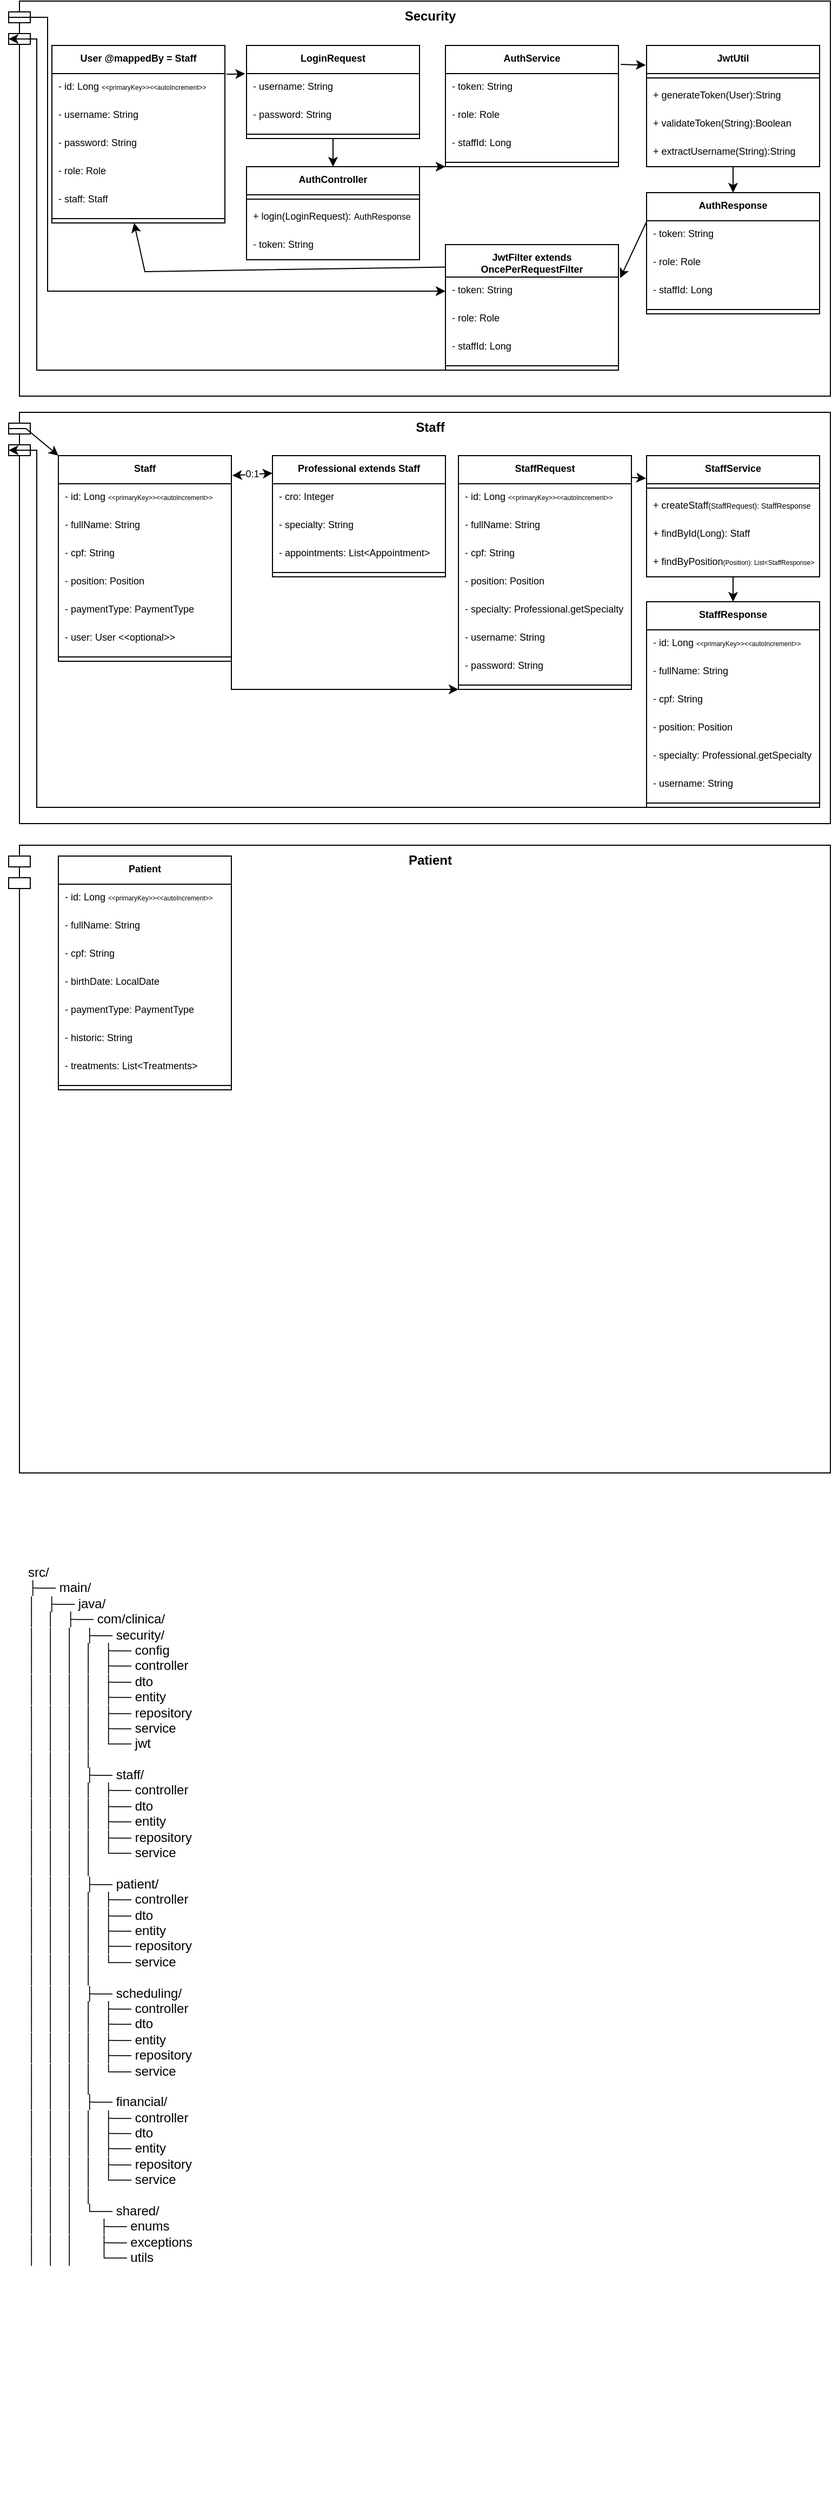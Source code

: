 <mxfile version="26.0.4">
  <diagram id="C5RBs43oDa-KdzZeNtuy" name="Page-1">
    <mxGraphModel dx="863" dy="807" grid="1" gridSize="10" guides="1" tooltips="1" connect="1" arrows="1" fold="1" page="1" pageScale="1" pageWidth="827" pageHeight="1169" math="0" shadow="0">
      <root>
        <mxCell id="WIyWlLk6GJQsqaUBKTNV-0" />
        <mxCell id="WIyWlLk6GJQsqaUBKTNV-1" parent="WIyWlLk6GJQsqaUBKTNV-0" />
        <mxCell id="zZTVh2iCNZSO4TYyCOYd-143" style="edgeStyle=none;rounded=0;orthogonalLoop=1;jettySize=auto;html=1;exitX=0;exitY=0;exitDx=0;exitDy=35;exitPerimeter=0;" edge="1" parent="WIyWlLk6GJQsqaUBKTNV-1" target="zZTVh2iCNZSO4TYyCOYd-129">
          <mxGeometry relative="1" as="geometry">
            <mxPoint x="44.0" y="65" as="sourcePoint" />
            <Array as="points">
              <mxPoint x="64" y="75" />
              <mxPoint x="64" y="315" />
            </Array>
          </mxGeometry>
        </mxCell>
        <mxCell id="zZTVh2iCNZSO4TYyCOYd-144" style="edgeStyle=none;rounded=0;orthogonalLoop=1;jettySize=auto;html=1;exitX=0;exitY=0;exitDx=0;exitDy=35;exitPerimeter=0;" edge="1" parent="WIyWlLk6GJQsqaUBKTNV-1" target="zZTVh2iCNZSO4TYyCOYd-129">
          <mxGeometry relative="1" as="geometry">
            <mxPoint x="44.0" y="65" as="sourcePoint" />
          </mxGeometry>
        </mxCell>
        <mxCell id="zZTVh2iCNZSO4TYyCOYd-145" style="rounded=0;orthogonalLoop=1;jettySize=auto;html=1;exitX=0;exitY=0;exitDx=0;exitDy=35;exitPerimeter=0;" edge="1" parent="WIyWlLk6GJQsqaUBKTNV-1" target="zZTVh2iCNZSO4TYyCOYd-129">
          <mxGeometry relative="1" as="geometry">
            <mxPoint x="44.0" y="65" as="sourcePoint" />
            <Array as="points">
              <mxPoint x="64" y="65" />
              <mxPoint x="64" y="313" />
            </Array>
          </mxGeometry>
        </mxCell>
        <mxCell id="zZTVh2iCNZSO4TYyCOYd-139" value="&lt;b&gt;&lt;font style=&quot;font-size: 12px;&quot;&gt;Security&lt;/font&gt;&lt;/b&gt;" style="shape=module;align=left;spacingLeft=20;align=center;verticalAlign=top;whiteSpace=wrap;html=1;fontSize=9;" vertex="1" parent="WIyWlLk6GJQsqaUBKTNV-1">
          <mxGeometry x="34" y="30" width="760" height="365" as="geometry" />
        </mxCell>
        <mxCell id="zZTVh2iCNZSO4TYyCOYd-19" value="&lt;font&gt;User &lt;/font&gt;&lt;font&gt;@mappedBy = Staff&lt;/font&gt;" style="swimlane;fontStyle=1;align=center;verticalAlign=top;childLayout=stackLayout;horizontal=1;startSize=26;horizontalStack=0;resizeParent=1;resizeParentMax=0;resizeLast=0;collapsible=1;marginBottom=0;whiteSpace=wrap;html=1;fontSize=9;" vertex="1" parent="WIyWlLk6GJQsqaUBKTNV-1">
          <mxGeometry x="74" y="71" width="160" height="164" as="geometry" />
        </mxCell>
        <mxCell id="zZTVh2iCNZSO4TYyCOYd-20" value="- id: Long &lt;font style=&quot;font-size: 6px;&quot;&gt;&amp;lt;&amp;lt;primaryKey&amp;gt;&amp;gt;&amp;lt;&amp;lt;autoIncrement&amp;gt;&amp;gt;&lt;/font&gt;" style="text;strokeColor=none;fillColor=none;align=left;verticalAlign=top;spacingLeft=4;spacingRight=4;overflow=hidden;rotatable=0;points=[[0,0.5],[1,0.5]];portConstraint=eastwest;whiteSpace=wrap;html=1;fontSize=9;" vertex="1" parent="zZTVh2iCNZSO4TYyCOYd-19">
          <mxGeometry y="26" width="160" height="26" as="geometry" />
        </mxCell>
        <mxCell id="zZTVh2iCNZSO4TYyCOYd-23" value="- username: String" style="text;strokeColor=none;fillColor=none;align=left;verticalAlign=top;spacingLeft=4;spacingRight=4;overflow=hidden;rotatable=0;points=[[0,0.5],[1,0.5]];portConstraint=eastwest;whiteSpace=wrap;html=1;fontSize=9;" vertex="1" parent="zZTVh2iCNZSO4TYyCOYd-19">
          <mxGeometry y="52" width="160" height="26" as="geometry" />
        </mxCell>
        <mxCell id="zZTVh2iCNZSO4TYyCOYd-24" value="- password: String" style="text;strokeColor=none;fillColor=none;align=left;verticalAlign=top;spacingLeft=4;spacingRight=4;overflow=hidden;rotatable=0;points=[[0,0.5],[1,0.5]];portConstraint=eastwest;whiteSpace=wrap;html=1;fontSize=9;" vertex="1" parent="zZTVh2iCNZSO4TYyCOYd-19">
          <mxGeometry y="78" width="160" height="26" as="geometry" />
        </mxCell>
        <mxCell id="zZTVh2iCNZSO4TYyCOYd-25" value="- role: Role" style="text;strokeColor=none;fillColor=none;align=left;verticalAlign=top;spacingLeft=4;spacingRight=4;overflow=hidden;rotatable=0;points=[[0,0.5],[1,0.5]];portConstraint=eastwest;whiteSpace=wrap;html=1;fontSize=9;" vertex="1" parent="zZTVh2iCNZSO4TYyCOYd-19">
          <mxGeometry y="104" width="160" height="26" as="geometry" />
        </mxCell>
        <mxCell id="zZTVh2iCNZSO4TYyCOYd-100" value="- staff: Staff" style="text;strokeColor=none;fillColor=none;align=left;verticalAlign=top;spacingLeft=4;spacingRight=4;overflow=hidden;rotatable=0;points=[[0,0.5],[1,0.5]];portConstraint=eastwest;whiteSpace=wrap;html=1;fontSize=9;" vertex="1" parent="zZTVh2iCNZSO4TYyCOYd-19">
          <mxGeometry y="130" width="160" height="26" as="geometry" />
        </mxCell>
        <mxCell id="zZTVh2iCNZSO4TYyCOYd-21" value="" style="line;strokeWidth=1;fillColor=none;align=left;verticalAlign=middle;spacingTop=-1;spacingLeft=3;spacingRight=3;rotatable=0;labelPosition=right;points=[];portConstraint=eastwest;strokeColor=inherit;fontSize=9;" vertex="1" parent="zZTVh2iCNZSO4TYyCOYd-19">
          <mxGeometry y="156" width="160" height="8" as="geometry" />
        </mxCell>
        <mxCell id="zZTVh2iCNZSO4TYyCOYd-211" value="" style="endArrow=classic;html=1;rounded=0;exitX=0.004;exitY=0.179;exitDx=0;exitDy=0;exitPerimeter=0;" edge="1" parent="zZTVh2iCNZSO4TYyCOYd-19" source="zZTVh2iCNZSO4TYyCOYd-129">
          <mxGeometry width="50" height="50" relative="1" as="geometry">
            <mxPoint x="84" y="258" as="sourcePoint" />
            <mxPoint x="76" y="164" as="targetPoint" />
            <Array as="points">
              <mxPoint x="86" y="209" />
            </Array>
          </mxGeometry>
        </mxCell>
        <mxCell id="zZTVh2iCNZSO4TYyCOYd-94" value="&lt;font&gt;AuthResponse&lt;/font&gt;" style="swimlane;fontStyle=1;align=center;verticalAlign=top;childLayout=stackLayout;horizontal=1;startSize=26;horizontalStack=0;resizeParent=1;resizeParentMax=0;resizeLast=0;collapsible=1;marginBottom=0;whiteSpace=wrap;html=1;fontSize=9;" vertex="1" parent="WIyWlLk6GJQsqaUBKTNV-1">
          <mxGeometry x="624" y="207" width="160" height="112" as="geometry">
            <mxRectangle x="210" y="10" width="110" height="30" as="alternateBounds" />
          </mxGeometry>
        </mxCell>
        <mxCell id="zZTVh2iCNZSO4TYyCOYd-96" value="- token: String" style="text;strokeColor=none;fillColor=none;align=left;verticalAlign=top;spacingLeft=4;spacingRight=4;overflow=hidden;rotatable=0;points=[[0,0.5],[1,0.5]];portConstraint=eastwest;whiteSpace=wrap;html=1;fontSize=9;" vertex="1" parent="zZTVh2iCNZSO4TYyCOYd-94">
          <mxGeometry y="26" width="160" height="26" as="geometry" />
        </mxCell>
        <mxCell id="zZTVh2iCNZSO4TYyCOYd-97" value="- role: Role" style="text;strokeColor=none;fillColor=none;align=left;verticalAlign=top;spacingLeft=4;spacingRight=4;overflow=hidden;rotatable=0;points=[[0,0.5],[1,0.5]];portConstraint=eastwest;whiteSpace=wrap;html=1;fontSize=9;" vertex="1" parent="zZTVh2iCNZSO4TYyCOYd-94">
          <mxGeometry y="52" width="160" height="26" as="geometry" />
        </mxCell>
        <mxCell id="zZTVh2iCNZSO4TYyCOYd-106" value="- staffId: Long" style="text;strokeColor=none;fillColor=none;align=left;verticalAlign=top;spacingLeft=4;spacingRight=4;overflow=hidden;rotatable=0;points=[[0,0.5],[1,0.5]];portConstraint=eastwest;whiteSpace=wrap;html=1;fontSize=9;" vertex="1" parent="zZTVh2iCNZSO4TYyCOYd-94">
          <mxGeometry y="78" width="160" height="26" as="geometry" />
        </mxCell>
        <mxCell id="zZTVh2iCNZSO4TYyCOYd-99" value="" style="line;strokeWidth=1;fillColor=none;align=left;verticalAlign=middle;spacingTop=-1;spacingLeft=3;spacingRight=3;rotatable=0;labelPosition=right;points=[];portConstraint=eastwest;strokeColor=inherit;fontSize=9;" vertex="1" parent="zZTVh2iCNZSO4TYyCOYd-94">
          <mxGeometry y="104" width="160" height="8" as="geometry" />
        </mxCell>
        <mxCell id="zZTVh2iCNZSO4TYyCOYd-101" value="&lt;font&gt;LoginRequest&lt;/font&gt;" style="swimlane;fontStyle=1;align=center;verticalAlign=top;childLayout=stackLayout;horizontal=1;startSize=26;horizontalStack=0;resizeParent=1;resizeParentMax=0;resizeLast=0;collapsible=1;marginBottom=0;whiteSpace=wrap;html=1;fontSize=9;" vertex="1" parent="WIyWlLk6GJQsqaUBKTNV-1">
          <mxGeometry x="254" y="71" width="160" height="86" as="geometry">
            <mxRectangle x="210" y="10" width="110" height="30" as="alternateBounds" />
          </mxGeometry>
        </mxCell>
        <mxCell id="zZTVh2iCNZSO4TYyCOYd-102" value="- username: String" style="text;strokeColor=none;fillColor=none;align=left;verticalAlign=top;spacingLeft=4;spacingRight=4;overflow=hidden;rotatable=0;points=[[0,0.5],[1,0.5]];portConstraint=eastwest;whiteSpace=wrap;html=1;fontSize=9;" vertex="1" parent="zZTVh2iCNZSO4TYyCOYd-101">
          <mxGeometry y="26" width="160" height="26" as="geometry" />
        </mxCell>
        <mxCell id="zZTVh2iCNZSO4TYyCOYd-103" value="- password: String" style="text;strokeColor=none;fillColor=none;align=left;verticalAlign=top;spacingLeft=4;spacingRight=4;overflow=hidden;rotatable=0;points=[[0,0.5],[1,0.5]];portConstraint=eastwest;whiteSpace=wrap;html=1;fontSize=9;" vertex="1" parent="zZTVh2iCNZSO4TYyCOYd-101">
          <mxGeometry y="52" width="160" height="26" as="geometry" />
        </mxCell>
        <mxCell id="zZTVh2iCNZSO4TYyCOYd-104" value="" style="line;strokeWidth=1;fillColor=none;align=left;verticalAlign=middle;spacingTop=-1;spacingLeft=3;spacingRight=3;rotatable=0;labelPosition=right;points=[];portConstraint=eastwest;strokeColor=inherit;fontSize=9;" vertex="1" parent="zZTVh2iCNZSO4TYyCOYd-101">
          <mxGeometry y="78" width="160" height="8" as="geometry" />
        </mxCell>
        <mxCell id="zZTVh2iCNZSO4TYyCOYd-107" value="&lt;font&gt;AuthController&lt;/font&gt;" style="swimlane;fontStyle=1;align=center;verticalAlign=top;childLayout=stackLayout;horizontal=1;startSize=26;horizontalStack=0;resizeParent=1;resizeParentMax=0;resizeLast=0;collapsible=1;marginBottom=0;whiteSpace=wrap;html=1;fontSize=9;" vertex="1" parent="WIyWlLk6GJQsqaUBKTNV-1">
          <mxGeometry x="254" y="183" width="160" height="86" as="geometry">
            <mxRectangle x="210" y="10" width="110" height="30" as="alternateBounds" />
          </mxGeometry>
        </mxCell>
        <mxCell id="zZTVh2iCNZSO4TYyCOYd-111" value="" style="line;strokeWidth=1;fillColor=none;align=left;verticalAlign=middle;spacingTop=-1;spacingLeft=3;spacingRight=3;rotatable=0;labelPosition=right;points=[];portConstraint=eastwest;strokeColor=inherit;fontSize=9;" vertex="1" parent="zZTVh2iCNZSO4TYyCOYd-107">
          <mxGeometry y="26" width="160" height="8" as="geometry" />
        </mxCell>
        <mxCell id="zZTVh2iCNZSO4TYyCOYd-109" value="+ login(LoginRequest): &lt;font style=&quot;font-size: 8px;&quot;&gt;AuthResponse&lt;/font&gt;" style="text;strokeColor=none;fillColor=none;align=left;verticalAlign=top;spacingLeft=4;spacingRight=4;overflow=hidden;rotatable=0;points=[[0,0.5],[1,0.5]];portConstraint=eastwest;whiteSpace=wrap;html=1;fontSize=9;" vertex="1" parent="zZTVh2iCNZSO4TYyCOYd-107">
          <mxGeometry y="34" width="160" height="26" as="geometry" />
        </mxCell>
        <mxCell id="zZTVh2iCNZSO4TYyCOYd-108" value="- token: String" style="text;strokeColor=none;fillColor=none;align=left;verticalAlign=top;spacingLeft=4;spacingRight=4;overflow=hidden;rotatable=0;points=[[0,0.5],[1,0.5]];portConstraint=eastwest;whiteSpace=wrap;html=1;fontSize=9;" vertex="1" parent="zZTVh2iCNZSO4TYyCOYd-107">
          <mxGeometry y="60" width="160" height="26" as="geometry" />
        </mxCell>
        <mxCell id="zZTVh2iCNZSO4TYyCOYd-112" value="" style="endArrow=classic;html=1;rounded=0;exitX=1.008;exitY=0.025;exitDx=0;exitDy=0;exitPerimeter=0;entryX=-0.008;entryY=0.005;entryDx=0;entryDy=0;entryPerimeter=0;fontSize=9;" edge="1" parent="WIyWlLk6GJQsqaUBKTNV-1" source="zZTVh2iCNZSO4TYyCOYd-20" target="zZTVh2iCNZSO4TYyCOYd-102">
          <mxGeometry width="50" height="50" relative="1" as="geometry">
            <mxPoint x="504" y="305" as="sourcePoint" />
            <mxPoint x="274" y="125" as="targetPoint" />
          </mxGeometry>
        </mxCell>
        <mxCell id="zZTVh2iCNZSO4TYyCOYd-114" value="" style="endArrow=classic;html=1;rounded=0;exitX=0.5;exitY=1;exitDx=0;exitDy=0;fontSize=9;" edge="1" parent="WIyWlLk6GJQsqaUBKTNV-1" source="zZTVh2iCNZSO4TYyCOYd-101" target="zZTVh2iCNZSO4TYyCOYd-107">
          <mxGeometry width="50" height="50" relative="1" as="geometry">
            <mxPoint x="414" y="125" as="sourcePoint" />
            <mxPoint x="494" y="135" as="targetPoint" />
          </mxGeometry>
        </mxCell>
        <mxCell id="zZTVh2iCNZSO4TYyCOYd-115" value="&lt;font&gt;AuthService&lt;/font&gt;" style="swimlane;fontStyle=1;align=center;verticalAlign=top;childLayout=stackLayout;horizontal=1;startSize=26;horizontalStack=0;resizeParent=1;resizeParentMax=0;resizeLast=0;collapsible=1;marginBottom=0;whiteSpace=wrap;html=1;fontSize=9;" vertex="1" parent="WIyWlLk6GJQsqaUBKTNV-1">
          <mxGeometry x="438" y="71" width="160" height="112" as="geometry">
            <mxRectangle x="210" y="10" width="110" height="30" as="alternateBounds" />
          </mxGeometry>
        </mxCell>
        <mxCell id="zZTVh2iCNZSO4TYyCOYd-116" value="- token: String" style="text;strokeColor=none;fillColor=none;align=left;verticalAlign=top;spacingLeft=4;spacingRight=4;overflow=hidden;rotatable=0;points=[[0,0.5],[1,0.5]];portConstraint=eastwest;whiteSpace=wrap;html=1;fontSize=9;" vertex="1" parent="zZTVh2iCNZSO4TYyCOYd-115">
          <mxGeometry y="26" width="160" height="26" as="geometry" />
        </mxCell>
        <mxCell id="zZTVh2iCNZSO4TYyCOYd-117" value="- role: Role" style="text;strokeColor=none;fillColor=none;align=left;verticalAlign=top;spacingLeft=4;spacingRight=4;overflow=hidden;rotatable=0;points=[[0,0.5],[1,0.5]];portConstraint=eastwest;whiteSpace=wrap;html=1;fontSize=9;" vertex="1" parent="zZTVh2iCNZSO4TYyCOYd-115">
          <mxGeometry y="52" width="160" height="26" as="geometry" />
        </mxCell>
        <mxCell id="zZTVh2iCNZSO4TYyCOYd-118" value="- staffId: Long" style="text;strokeColor=none;fillColor=none;align=left;verticalAlign=top;spacingLeft=4;spacingRight=4;overflow=hidden;rotatable=0;points=[[0,0.5],[1,0.5]];portConstraint=eastwest;whiteSpace=wrap;html=1;fontSize=9;" vertex="1" parent="zZTVh2iCNZSO4TYyCOYd-115">
          <mxGeometry y="78" width="160" height="26" as="geometry" />
        </mxCell>
        <mxCell id="zZTVh2iCNZSO4TYyCOYd-119" value="" style="line;strokeWidth=1;fillColor=none;align=left;verticalAlign=middle;spacingTop=-1;spacingLeft=3;spacingRight=3;rotatable=0;labelPosition=right;points=[];portConstraint=eastwest;strokeColor=inherit;fontSize=9;" vertex="1" parent="zZTVh2iCNZSO4TYyCOYd-115">
          <mxGeometry y="104" width="160" height="8" as="geometry" />
        </mxCell>
        <mxCell id="zZTVh2iCNZSO4TYyCOYd-122" value="" style="endArrow=classic;html=1;rounded=0;exitX=1;exitY=0;exitDx=0;exitDy=0;entryX=0;entryY=1;entryDx=0;entryDy=0;fontSize=9;" edge="1" parent="WIyWlLk6GJQsqaUBKTNV-1" source="zZTVh2iCNZSO4TYyCOYd-107" target="zZTVh2iCNZSO4TYyCOYd-115">
          <mxGeometry width="50" height="50" relative="1" as="geometry">
            <mxPoint x="404" y="245" as="sourcePoint" />
            <mxPoint x="454" y="195" as="targetPoint" />
          </mxGeometry>
        </mxCell>
        <mxCell id="zZTVh2iCNZSO4TYyCOYd-123" value="&lt;font&gt;JwtUtil&lt;/font&gt;" style="swimlane;fontStyle=1;align=center;verticalAlign=top;childLayout=stackLayout;horizontal=1;startSize=26;horizontalStack=0;resizeParent=1;resizeParentMax=0;resizeLast=0;collapsible=1;marginBottom=0;whiteSpace=wrap;html=1;fontSize=9;" vertex="1" parent="WIyWlLk6GJQsqaUBKTNV-1">
          <mxGeometry x="624" y="71" width="160" height="112" as="geometry">
            <mxRectangle x="210" y="10" width="110" height="30" as="alternateBounds" />
          </mxGeometry>
        </mxCell>
        <mxCell id="zZTVh2iCNZSO4TYyCOYd-127" value="" style="line;strokeWidth=1;fillColor=none;align=left;verticalAlign=middle;spacingTop=-1;spacingLeft=3;spacingRight=3;rotatable=0;labelPosition=right;points=[];portConstraint=eastwest;strokeColor=inherit;fontSize=9;" vertex="1" parent="zZTVh2iCNZSO4TYyCOYd-123">
          <mxGeometry y="26" width="160" height="8" as="geometry" />
        </mxCell>
        <mxCell id="zZTVh2iCNZSO4TYyCOYd-124" value="+ generateToken(User):String" style="text;strokeColor=none;fillColor=none;align=left;verticalAlign=top;spacingLeft=4;spacingRight=4;overflow=hidden;rotatable=0;points=[[0,0.5],[1,0.5]];portConstraint=eastwest;whiteSpace=wrap;html=1;fontSize=9;" vertex="1" parent="zZTVh2iCNZSO4TYyCOYd-123">
          <mxGeometry y="34" width="160" height="26" as="geometry" />
        </mxCell>
        <mxCell id="zZTVh2iCNZSO4TYyCOYd-126" value="+ validateToken(String):Boolean" style="text;strokeColor=none;fillColor=none;align=left;verticalAlign=top;spacingLeft=4;spacingRight=4;overflow=hidden;rotatable=0;points=[[0,0.5],[1,0.5]];portConstraint=eastwest;whiteSpace=wrap;html=1;fontSize=9;" vertex="1" parent="zZTVh2iCNZSO4TYyCOYd-123">
          <mxGeometry y="60" width="160" height="26" as="geometry" />
        </mxCell>
        <mxCell id="zZTVh2iCNZSO4TYyCOYd-125" value="+ extractUsername(String):String" style="text;strokeColor=none;fillColor=none;align=left;verticalAlign=top;spacingLeft=4;spacingRight=4;overflow=hidden;rotatable=0;points=[[0,0.5],[1,0.5]];portConstraint=eastwest;whiteSpace=wrap;html=1;fontSize=9;" vertex="1" parent="zZTVh2iCNZSO4TYyCOYd-123">
          <mxGeometry y="86" width="160" height="26" as="geometry" />
        </mxCell>
        <mxCell id="zZTVh2iCNZSO4TYyCOYd-128" value="" style="endArrow=classic;html=1;rounded=0;exitX=1.013;exitY=0.156;exitDx=0;exitDy=0;exitPerimeter=0;entryX=-0.005;entryY=0.162;entryDx=0;entryDy=0;entryPerimeter=0;fontSize=9;" edge="1" parent="WIyWlLk6GJQsqaUBKTNV-1" source="zZTVh2iCNZSO4TYyCOYd-115" target="zZTVh2iCNZSO4TYyCOYd-123">
          <mxGeometry width="50" height="50" relative="1" as="geometry">
            <mxPoint x="494" y="285" as="sourcePoint" />
            <mxPoint x="544" y="235" as="targetPoint" />
          </mxGeometry>
        </mxCell>
        <mxCell id="zZTVh2iCNZSO4TYyCOYd-129" value="&lt;span&gt;JwtFilter extends OncePerRequestFilter&lt;/span&gt;" style="swimlane;fontStyle=1;align=center;verticalAlign=top;childLayout=stackLayout;horizontal=1;startSize=30;horizontalStack=0;resizeParent=1;resizeParentMax=0;resizeLast=0;collapsible=1;marginBottom=0;whiteSpace=wrap;html=1;fontSize=9;" vertex="1" parent="WIyWlLk6GJQsqaUBKTNV-1">
          <mxGeometry x="438" y="255" width="160" height="116" as="geometry">
            <mxRectangle x="210" y="10" width="110" height="30" as="alternateBounds" />
          </mxGeometry>
        </mxCell>
        <mxCell id="zZTVh2iCNZSO4TYyCOYd-130" value="- token: String" style="text;strokeColor=none;fillColor=none;align=left;verticalAlign=top;spacingLeft=4;spacingRight=4;overflow=hidden;rotatable=0;points=[[0,0.5],[1,0.5]];portConstraint=eastwest;whiteSpace=wrap;html=1;fontSize=9;" vertex="1" parent="zZTVh2iCNZSO4TYyCOYd-129">
          <mxGeometry y="30" width="160" height="26" as="geometry" />
        </mxCell>
        <mxCell id="zZTVh2iCNZSO4TYyCOYd-131" value="- role: Role" style="text;strokeColor=none;fillColor=none;align=left;verticalAlign=top;spacingLeft=4;spacingRight=4;overflow=hidden;rotatable=0;points=[[0,0.5],[1,0.5]];portConstraint=eastwest;whiteSpace=wrap;html=1;fontSize=9;" vertex="1" parent="zZTVh2iCNZSO4TYyCOYd-129">
          <mxGeometry y="56" width="160" height="26" as="geometry" />
        </mxCell>
        <mxCell id="zZTVh2iCNZSO4TYyCOYd-132" value="- staffId: Long" style="text;strokeColor=none;fillColor=none;align=left;verticalAlign=top;spacingLeft=4;spacingRight=4;overflow=hidden;rotatable=0;points=[[0,0.5],[1,0.5]];portConstraint=eastwest;whiteSpace=wrap;html=1;fontSize=9;" vertex="1" parent="zZTVh2iCNZSO4TYyCOYd-129">
          <mxGeometry y="82" width="160" height="26" as="geometry" />
        </mxCell>
        <mxCell id="zZTVh2iCNZSO4TYyCOYd-133" value="" style="line;strokeWidth=1;fillColor=none;align=left;verticalAlign=middle;spacingTop=-1;spacingLeft=3;spacingRight=3;rotatable=0;labelPosition=right;points=[];portConstraint=eastwest;strokeColor=inherit;fontSize=9;" vertex="1" parent="zZTVh2iCNZSO4TYyCOYd-129">
          <mxGeometry y="108" width="160" height="8" as="geometry" />
        </mxCell>
        <mxCell id="zZTVh2iCNZSO4TYyCOYd-136" value="" style="endArrow=classic;html=1;rounded=0;exitX=0.5;exitY=1;exitDx=0;exitDy=0;entryX=0.5;entryY=0;entryDx=0;entryDy=0;fontSize=9;" edge="1" parent="WIyWlLk6GJQsqaUBKTNV-1" source="zZTVh2iCNZSO4TYyCOYd-123" target="zZTVh2iCNZSO4TYyCOYd-94">
          <mxGeometry width="50" height="50" relative="1" as="geometry">
            <mxPoint x="684" y="275" as="sourcePoint" />
            <mxPoint x="734" y="225" as="targetPoint" />
          </mxGeometry>
        </mxCell>
        <mxCell id="zZTVh2iCNZSO4TYyCOYd-137" value="" style="endArrow=classic;html=1;rounded=0;exitX=0.001;exitY=0.024;exitDx=0;exitDy=0;exitPerimeter=0;entryX=1.01;entryY=0.036;entryDx=0;entryDy=0;entryPerimeter=0;fontSize=9;" edge="1" parent="WIyWlLk6GJQsqaUBKTNV-1" source="zZTVh2iCNZSO4TYyCOYd-96" target="zZTVh2iCNZSO4TYyCOYd-130">
          <mxGeometry width="50" height="50" relative="1" as="geometry">
            <mxPoint x="634" y="315" as="sourcePoint" />
            <mxPoint x="684" y="265" as="targetPoint" />
          </mxGeometry>
        </mxCell>
        <mxCell id="zZTVh2iCNZSO4TYyCOYd-148" value="&lt;b&gt;&lt;font style=&quot;font-size: 12px;&quot;&gt;Staff&lt;/font&gt;&lt;/b&gt;" style="shape=module;align=left;spacingLeft=20;align=center;verticalAlign=top;whiteSpace=wrap;html=1;fontSize=9;" vertex="1" parent="WIyWlLk6GJQsqaUBKTNV-1">
          <mxGeometry x="34" y="410" width="760" height="380" as="geometry" />
        </mxCell>
        <mxCell id="zZTVh2iCNZSO4TYyCOYd-149" value="&lt;font&gt;Staff&lt;/font&gt;" style="swimlane;fontStyle=1;align=center;verticalAlign=top;childLayout=stackLayout;horizontal=1;startSize=26;horizontalStack=0;resizeParent=1;resizeParentMax=0;resizeLast=0;collapsible=1;marginBottom=0;whiteSpace=wrap;html=1;fontSize=9;" vertex="1" parent="WIyWlLk6GJQsqaUBKTNV-1">
          <mxGeometry x="80" y="450" width="160" height="190" as="geometry" />
        </mxCell>
        <mxCell id="zZTVh2iCNZSO4TYyCOYd-150" value="- id: Long &lt;font style=&quot;font-size: 6px;&quot;&gt;&amp;lt;&amp;lt;primaryKey&amp;gt;&amp;gt;&amp;lt;&amp;lt;autoIncrement&amp;gt;&amp;gt;&lt;/font&gt;" style="text;strokeColor=none;fillColor=none;align=left;verticalAlign=top;spacingLeft=4;spacingRight=4;overflow=hidden;rotatable=0;points=[[0,0.5],[1,0.5]];portConstraint=eastwest;whiteSpace=wrap;html=1;fontSize=9;" vertex="1" parent="zZTVh2iCNZSO4TYyCOYd-149">
          <mxGeometry y="26" width="160" height="26" as="geometry" />
        </mxCell>
        <mxCell id="zZTVh2iCNZSO4TYyCOYd-151" value="- fullName: String" style="text;strokeColor=none;fillColor=none;align=left;verticalAlign=top;spacingLeft=4;spacingRight=4;overflow=hidden;rotatable=0;points=[[0,0.5],[1,0.5]];portConstraint=eastwest;whiteSpace=wrap;html=1;fontSize=9;" vertex="1" parent="zZTVh2iCNZSO4TYyCOYd-149">
          <mxGeometry y="52" width="160" height="26" as="geometry" />
        </mxCell>
        <mxCell id="zZTVh2iCNZSO4TYyCOYd-152" value="- cpf: String" style="text;strokeColor=none;fillColor=none;align=left;verticalAlign=top;spacingLeft=4;spacingRight=4;overflow=hidden;rotatable=0;points=[[0,0.5],[1,0.5]];portConstraint=eastwest;whiteSpace=wrap;html=1;fontSize=9;" vertex="1" parent="zZTVh2iCNZSO4TYyCOYd-149">
          <mxGeometry y="78" width="160" height="26" as="geometry" />
        </mxCell>
        <mxCell id="zZTVh2iCNZSO4TYyCOYd-153" value="- position: Position" style="text;strokeColor=none;fillColor=none;align=left;verticalAlign=top;spacingLeft=4;spacingRight=4;overflow=hidden;rotatable=0;points=[[0,0.5],[1,0.5]];portConstraint=eastwest;whiteSpace=wrap;html=1;fontSize=9;" vertex="1" parent="zZTVh2iCNZSO4TYyCOYd-149">
          <mxGeometry y="104" width="160" height="26" as="geometry" />
        </mxCell>
        <mxCell id="zZTVh2iCNZSO4TYyCOYd-204" value="- paymentType: PaymentType" style="text;strokeColor=none;fillColor=none;align=left;verticalAlign=top;spacingLeft=4;spacingRight=4;overflow=hidden;rotatable=0;points=[[0,0.5],[1,0.5]];portConstraint=eastwest;whiteSpace=wrap;html=1;fontSize=9;" vertex="1" parent="zZTVh2iCNZSO4TYyCOYd-149">
          <mxGeometry y="130" width="160" height="26" as="geometry" />
        </mxCell>
        <mxCell id="zZTVh2iCNZSO4TYyCOYd-154" value="- user: User &amp;lt;&amp;lt;optional&amp;gt;&amp;gt;" style="text;strokeColor=none;fillColor=none;align=left;verticalAlign=top;spacingLeft=4;spacingRight=4;overflow=hidden;rotatable=0;points=[[0,0.5],[1,0.5]];portConstraint=eastwest;whiteSpace=wrap;html=1;fontSize=9;" vertex="1" parent="zZTVh2iCNZSO4TYyCOYd-149">
          <mxGeometry y="156" width="160" height="26" as="geometry" />
        </mxCell>
        <mxCell id="zZTVh2iCNZSO4TYyCOYd-155" value="" style="line;strokeWidth=1;fillColor=none;align=left;verticalAlign=middle;spacingTop=-1;spacingLeft=3;spacingRight=3;rotatable=0;labelPosition=right;points=[];portConstraint=eastwest;strokeColor=inherit;fontSize=9;" vertex="1" parent="zZTVh2iCNZSO4TYyCOYd-149">
          <mxGeometry y="182" width="160" height="8" as="geometry" />
        </mxCell>
        <mxCell id="zZTVh2iCNZSO4TYyCOYd-156" value="&lt;font&gt;Professional extends Staff&lt;/font&gt;" style="swimlane;fontStyle=1;align=center;verticalAlign=top;childLayout=stackLayout;horizontal=1;startSize=26;horizontalStack=0;resizeParent=1;resizeParentMax=0;resizeLast=0;collapsible=1;marginBottom=0;whiteSpace=wrap;html=1;fontSize=9;" vertex="1" parent="WIyWlLk6GJQsqaUBKTNV-1">
          <mxGeometry x="278" y="450" width="160" height="112" as="geometry" />
        </mxCell>
        <mxCell id="zZTVh2iCNZSO4TYyCOYd-157" value="- cro: Integer&amp;nbsp;" style="text;strokeColor=none;fillColor=none;align=left;verticalAlign=top;spacingLeft=4;spacingRight=4;overflow=hidden;rotatable=0;points=[[0,0.5],[1,0.5]];portConstraint=eastwest;whiteSpace=wrap;html=1;fontSize=9;" vertex="1" parent="zZTVh2iCNZSO4TYyCOYd-156">
          <mxGeometry y="26" width="160" height="26" as="geometry" />
        </mxCell>
        <mxCell id="zZTVh2iCNZSO4TYyCOYd-158" value="- specialty: String" style="text;strokeColor=none;fillColor=none;align=left;verticalAlign=top;spacingLeft=4;spacingRight=4;overflow=hidden;rotatable=0;points=[[0,0.5],[1,0.5]];portConstraint=eastwest;whiteSpace=wrap;html=1;fontSize=9;" vertex="1" parent="zZTVh2iCNZSO4TYyCOYd-156">
          <mxGeometry y="52" width="160" height="26" as="geometry" />
        </mxCell>
        <mxCell id="zZTVh2iCNZSO4TYyCOYd-160" value="- appointments: List&amp;lt;Appointment&amp;gt;" style="text;strokeColor=none;fillColor=none;align=left;verticalAlign=top;spacingLeft=4;spacingRight=4;overflow=hidden;rotatable=0;points=[[0,0.5],[1,0.5]];portConstraint=eastwest;whiteSpace=wrap;html=1;fontSize=9;" vertex="1" parent="zZTVh2iCNZSO4TYyCOYd-156">
          <mxGeometry y="78" width="160" height="26" as="geometry" />
        </mxCell>
        <mxCell id="zZTVh2iCNZSO4TYyCOYd-162" value="" style="line;strokeWidth=1;fillColor=none;align=left;verticalAlign=middle;spacingTop=-1;spacingLeft=3;spacingRight=3;rotatable=0;labelPosition=right;points=[];portConstraint=eastwest;strokeColor=inherit;fontSize=9;" vertex="1" parent="zZTVh2iCNZSO4TYyCOYd-156">
          <mxGeometry y="104" width="160" height="8" as="geometry" />
        </mxCell>
        <mxCell id="zZTVh2iCNZSO4TYyCOYd-165" value="" style="endArrow=classic;startArrow=classic;html=1;rounded=0;exitX=1.005;exitY=0.097;exitDx=0;exitDy=0;exitPerimeter=0;entryX=0;entryY=0.145;entryDx=0;entryDy=0;entryPerimeter=0;" edge="1" parent="WIyWlLk6GJQsqaUBKTNV-1" source="zZTVh2iCNZSO4TYyCOYd-149" target="zZTVh2iCNZSO4TYyCOYd-156">
          <mxGeometry width="50" height="50" relative="1" as="geometry">
            <mxPoint x="240" y="610" as="sourcePoint" />
            <mxPoint x="290" y="560" as="targetPoint" />
          </mxGeometry>
        </mxCell>
        <mxCell id="zZTVh2iCNZSO4TYyCOYd-167" value="0:1" style="edgeLabel;html=1;align=center;verticalAlign=middle;resizable=0;points=[];fontSize=9;" vertex="1" connectable="0" parent="zZTVh2iCNZSO4TYyCOYd-165">
          <mxGeometry x="0.375" y="-1" relative="1" as="geometry">
            <mxPoint x="-8" y="-1" as="offset" />
          </mxGeometry>
        </mxCell>
        <mxCell id="zZTVh2iCNZSO4TYyCOYd-168" value="&lt;font&gt;StaffRequest&lt;/font&gt;" style="swimlane;fontStyle=1;align=center;verticalAlign=top;childLayout=stackLayout;horizontal=1;startSize=26;horizontalStack=0;resizeParent=1;resizeParentMax=0;resizeLast=0;collapsible=1;marginBottom=0;whiteSpace=wrap;html=1;fontSize=9;" vertex="1" parent="WIyWlLk6GJQsqaUBKTNV-1">
          <mxGeometry x="450" y="450" width="160" height="216" as="geometry" />
        </mxCell>
        <mxCell id="zZTVh2iCNZSO4TYyCOYd-169" value="- id: Long &lt;font style=&quot;font-size: 6px;&quot;&gt;&amp;lt;&amp;lt;primaryKey&amp;gt;&amp;gt;&amp;lt;&amp;lt;autoIncrement&amp;gt;&amp;gt;&lt;/font&gt;" style="text;strokeColor=none;fillColor=none;align=left;verticalAlign=top;spacingLeft=4;spacingRight=4;overflow=hidden;rotatable=0;points=[[0,0.5],[1,0.5]];portConstraint=eastwest;whiteSpace=wrap;html=1;fontSize=9;" vertex="1" parent="zZTVh2iCNZSO4TYyCOYd-168">
          <mxGeometry y="26" width="160" height="26" as="geometry" />
        </mxCell>
        <mxCell id="zZTVh2iCNZSO4TYyCOYd-170" value="- fullName: String" style="text;strokeColor=none;fillColor=none;align=left;verticalAlign=top;spacingLeft=4;spacingRight=4;overflow=hidden;rotatable=0;points=[[0,0.5],[1,0.5]];portConstraint=eastwest;whiteSpace=wrap;html=1;fontSize=9;" vertex="1" parent="zZTVh2iCNZSO4TYyCOYd-168">
          <mxGeometry y="52" width="160" height="26" as="geometry" />
        </mxCell>
        <mxCell id="zZTVh2iCNZSO4TYyCOYd-171" value="- cpf: String" style="text;strokeColor=none;fillColor=none;align=left;verticalAlign=top;spacingLeft=4;spacingRight=4;overflow=hidden;rotatable=0;points=[[0,0.5],[1,0.5]];portConstraint=eastwest;whiteSpace=wrap;html=1;fontSize=9;" vertex="1" parent="zZTVh2iCNZSO4TYyCOYd-168">
          <mxGeometry y="78" width="160" height="26" as="geometry" />
        </mxCell>
        <mxCell id="zZTVh2iCNZSO4TYyCOYd-172" value="- position: Position" style="text;strokeColor=none;fillColor=none;align=left;verticalAlign=top;spacingLeft=4;spacingRight=4;overflow=hidden;rotatable=0;points=[[0,0.5],[1,0.5]];portConstraint=eastwest;whiteSpace=wrap;html=1;fontSize=9;" vertex="1" parent="zZTVh2iCNZSO4TYyCOYd-168">
          <mxGeometry y="104" width="160" height="26" as="geometry" />
        </mxCell>
        <mxCell id="zZTVh2iCNZSO4TYyCOYd-175" value="- specialty: Professional.getSpecialty" style="text;strokeColor=none;fillColor=none;align=left;verticalAlign=top;spacingLeft=4;spacingRight=4;overflow=hidden;rotatable=0;points=[[0,0.5],[1,0.5]];portConstraint=eastwest;whiteSpace=wrap;html=1;fontSize=9;" vertex="1" parent="zZTVh2iCNZSO4TYyCOYd-168">
          <mxGeometry y="130" width="160" height="26" as="geometry" />
        </mxCell>
        <mxCell id="zZTVh2iCNZSO4TYyCOYd-173" value="- username: String" style="text;strokeColor=none;fillColor=none;align=left;verticalAlign=top;spacingLeft=4;spacingRight=4;overflow=hidden;rotatable=0;points=[[0,0.5],[1,0.5]];portConstraint=eastwest;whiteSpace=wrap;html=1;fontSize=9;" vertex="1" parent="zZTVh2iCNZSO4TYyCOYd-168">
          <mxGeometry y="156" width="160" height="26" as="geometry" />
        </mxCell>
        <mxCell id="zZTVh2iCNZSO4TYyCOYd-176" value="- password: String" style="text;strokeColor=none;fillColor=none;align=left;verticalAlign=top;spacingLeft=4;spacingRight=4;overflow=hidden;rotatable=0;points=[[0,0.5],[1,0.5]];portConstraint=eastwest;whiteSpace=wrap;html=1;fontSize=9;" vertex="1" parent="zZTVh2iCNZSO4TYyCOYd-168">
          <mxGeometry y="182" width="160" height="26" as="geometry" />
        </mxCell>
        <mxCell id="zZTVh2iCNZSO4TYyCOYd-174" value="" style="line;strokeWidth=1;fillColor=none;align=left;verticalAlign=middle;spacingTop=-1;spacingLeft=3;spacingRight=3;rotatable=0;labelPosition=right;points=[];portConstraint=eastwest;strokeColor=inherit;fontSize=9;" vertex="1" parent="zZTVh2iCNZSO4TYyCOYd-168">
          <mxGeometry y="208" width="160" height="8" as="geometry" />
        </mxCell>
        <mxCell id="zZTVh2iCNZSO4TYyCOYd-177" value="" style="endArrow=classic;html=1;rounded=0;exitX=1;exitY=1;exitDx=0;exitDy=0;entryX=0;entryY=1;entryDx=0;entryDy=0;" edge="1" parent="WIyWlLk6GJQsqaUBKTNV-1" source="zZTVh2iCNZSO4TYyCOYd-149" target="zZTVh2iCNZSO4TYyCOYd-168">
          <mxGeometry width="50" height="50" relative="1" as="geometry">
            <mxPoint x="360" y="690" as="sourcePoint" />
            <mxPoint x="410" y="640" as="targetPoint" />
            <Array as="points">
              <mxPoint x="240" y="666" />
            </Array>
          </mxGeometry>
        </mxCell>
        <mxCell id="zZTVh2iCNZSO4TYyCOYd-203" style="edgeStyle=none;rounded=0;orthogonalLoop=1;jettySize=auto;html=1;exitX=0.5;exitY=1;exitDx=0;exitDy=0;entryX=0.5;entryY=0;entryDx=0;entryDy=0;" edge="1" parent="WIyWlLk6GJQsqaUBKTNV-1" source="zZTVh2iCNZSO4TYyCOYd-178" target="zZTVh2iCNZSO4TYyCOYd-194">
          <mxGeometry relative="1" as="geometry" />
        </mxCell>
        <mxCell id="zZTVh2iCNZSO4TYyCOYd-178" value="&lt;font&gt;StaffService&lt;/font&gt;" style="swimlane;fontStyle=1;align=center;verticalAlign=top;childLayout=stackLayout;horizontal=1;startSize=26;horizontalStack=0;resizeParent=1;resizeParentMax=0;resizeLast=0;collapsible=1;marginBottom=0;whiteSpace=wrap;html=1;fontSize=9;" vertex="1" parent="WIyWlLk6GJQsqaUBKTNV-1">
          <mxGeometry x="624" y="450" width="160" height="112" as="geometry" />
        </mxCell>
        <mxCell id="zZTVh2iCNZSO4TYyCOYd-182" value="" style="line;strokeWidth=1;fillColor=none;align=left;verticalAlign=middle;spacingTop=-1;spacingLeft=3;spacingRight=3;rotatable=0;labelPosition=right;points=[];portConstraint=eastwest;strokeColor=inherit;fontSize=9;" vertex="1" parent="zZTVh2iCNZSO4TYyCOYd-178">
          <mxGeometry y="26" width="160" height="8" as="geometry" />
        </mxCell>
        <mxCell id="zZTVh2iCNZSO4TYyCOYd-179" value="+ createStaff&lt;font style=&quot;font-size: 7px;&quot;&gt;(StaffRequest): StaffResponse&lt;/font&gt;" style="text;strokeColor=none;fillColor=none;align=left;verticalAlign=top;spacingLeft=4;spacingRight=4;overflow=hidden;rotatable=0;points=[[0,0.5],[1,0.5]];portConstraint=eastwest;whiteSpace=wrap;html=1;fontSize=9;" vertex="1" parent="zZTVh2iCNZSO4TYyCOYd-178">
          <mxGeometry y="34" width="160" height="26" as="geometry" />
        </mxCell>
        <mxCell id="zZTVh2iCNZSO4TYyCOYd-181" value="+ findById(Long): Staff" style="text;strokeColor=none;fillColor=none;align=left;verticalAlign=top;spacingLeft=4;spacingRight=4;overflow=hidden;rotatable=0;points=[[0,0.5],[1,0.5]];portConstraint=eastwest;whiteSpace=wrap;html=1;fontSize=9;" vertex="1" parent="zZTVh2iCNZSO4TYyCOYd-178">
          <mxGeometry y="60" width="160" height="26" as="geometry" />
        </mxCell>
        <mxCell id="zZTVh2iCNZSO4TYyCOYd-180" value="+ findByPosition&lt;font style=&quot;font-size: 6px;&quot;&gt;(Position): List&amp;lt;StaffResponse&amp;gt;&lt;/font&gt;" style="text;strokeColor=none;fillColor=none;align=left;verticalAlign=top;spacingLeft=4;spacingRight=4;overflow=hidden;rotatable=0;points=[[0,0.5],[1,0.5]];portConstraint=eastwest;whiteSpace=wrap;html=1;fontSize=9;" vertex="1" parent="zZTVh2iCNZSO4TYyCOYd-178">
          <mxGeometry y="86" width="160" height="26" as="geometry" />
        </mxCell>
        <mxCell id="zZTVh2iCNZSO4TYyCOYd-183" value="" style="endArrow=classic;html=1;rounded=0;exitX=1;exitY=0.093;exitDx=0;exitDy=0;exitPerimeter=0;entryX=-0.003;entryY=0.188;entryDx=0;entryDy=0;entryPerimeter=0;" edge="1" parent="WIyWlLk6GJQsqaUBKTNV-1" source="zZTVh2iCNZSO4TYyCOYd-168" target="zZTVh2iCNZSO4TYyCOYd-178">
          <mxGeometry width="50" height="50" relative="1" as="geometry">
            <mxPoint x="670" y="540" as="sourcePoint" />
            <mxPoint x="720" y="490" as="targetPoint" />
          </mxGeometry>
        </mxCell>
        <mxCell id="zZTVh2iCNZSO4TYyCOYd-194" value="&lt;font&gt;StaffResponse&lt;/font&gt;" style="swimlane;fontStyle=1;align=center;verticalAlign=top;childLayout=stackLayout;horizontal=1;startSize=26;horizontalStack=0;resizeParent=1;resizeParentMax=0;resizeLast=0;collapsible=1;marginBottom=0;whiteSpace=wrap;html=1;fontSize=9;" vertex="1" parent="WIyWlLk6GJQsqaUBKTNV-1">
          <mxGeometry x="624" y="585" width="160" height="190" as="geometry" />
        </mxCell>
        <mxCell id="zZTVh2iCNZSO4TYyCOYd-195" value="- id: Long &lt;font style=&quot;font-size: 6px;&quot;&gt;&amp;lt;&amp;lt;primaryKey&amp;gt;&amp;gt;&amp;lt;&amp;lt;autoIncrement&amp;gt;&amp;gt;&lt;/font&gt;" style="text;strokeColor=none;fillColor=none;align=left;verticalAlign=top;spacingLeft=4;spacingRight=4;overflow=hidden;rotatable=0;points=[[0,0.5],[1,0.5]];portConstraint=eastwest;whiteSpace=wrap;html=1;fontSize=9;" vertex="1" parent="zZTVh2iCNZSO4TYyCOYd-194">
          <mxGeometry y="26" width="160" height="26" as="geometry" />
        </mxCell>
        <mxCell id="zZTVh2iCNZSO4TYyCOYd-196" value="- fullName: String" style="text;strokeColor=none;fillColor=none;align=left;verticalAlign=top;spacingLeft=4;spacingRight=4;overflow=hidden;rotatable=0;points=[[0,0.5],[1,0.5]];portConstraint=eastwest;whiteSpace=wrap;html=1;fontSize=9;" vertex="1" parent="zZTVh2iCNZSO4TYyCOYd-194">
          <mxGeometry y="52" width="160" height="26" as="geometry" />
        </mxCell>
        <mxCell id="zZTVh2iCNZSO4TYyCOYd-197" value="- cpf: String" style="text;strokeColor=none;fillColor=none;align=left;verticalAlign=top;spacingLeft=4;spacingRight=4;overflow=hidden;rotatable=0;points=[[0,0.5],[1,0.5]];portConstraint=eastwest;whiteSpace=wrap;html=1;fontSize=9;" vertex="1" parent="zZTVh2iCNZSO4TYyCOYd-194">
          <mxGeometry y="78" width="160" height="26" as="geometry" />
        </mxCell>
        <mxCell id="zZTVh2iCNZSO4TYyCOYd-198" value="- position: Position" style="text;strokeColor=none;fillColor=none;align=left;verticalAlign=top;spacingLeft=4;spacingRight=4;overflow=hidden;rotatable=0;points=[[0,0.5],[1,0.5]];portConstraint=eastwest;whiteSpace=wrap;html=1;fontSize=9;" vertex="1" parent="zZTVh2iCNZSO4TYyCOYd-194">
          <mxGeometry y="104" width="160" height="26" as="geometry" />
        </mxCell>
        <mxCell id="zZTVh2iCNZSO4TYyCOYd-199" value="- specialty: Professional.getSpecialty" style="text;strokeColor=none;fillColor=none;align=left;verticalAlign=top;spacingLeft=4;spacingRight=4;overflow=hidden;rotatable=0;points=[[0,0.5],[1,0.5]];portConstraint=eastwest;whiteSpace=wrap;html=1;fontSize=9;" vertex="1" parent="zZTVh2iCNZSO4TYyCOYd-194">
          <mxGeometry y="130" width="160" height="26" as="geometry" />
        </mxCell>
        <mxCell id="zZTVh2iCNZSO4TYyCOYd-200" value="- username: String" style="text;strokeColor=none;fillColor=none;align=left;verticalAlign=top;spacingLeft=4;spacingRight=4;overflow=hidden;rotatable=0;points=[[0,0.5],[1,0.5]];portConstraint=eastwest;whiteSpace=wrap;html=1;fontSize=9;" vertex="1" parent="zZTVh2iCNZSO4TYyCOYd-194">
          <mxGeometry y="156" width="160" height="26" as="geometry" />
        </mxCell>
        <mxCell id="zZTVh2iCNZSO4TYyCOYd-202" value="" style="line;strokeWidth=1;fillColor=none;align=left;verticalAlign=middle;spacingTop=-1;spacingLeft=3;spacingRight=3;rotatable=0;labelPosition=right;points=[];portConstraint=eastwest;strokeColor=inherit;fontSize=9;" vertex="1" parent="zZTVh2iCNZSO4TYyCOYd-194">
          <mxGeometry y="182" width="160" height="8" as="geometry" />
        </mxCell>
        <mxCell id="zZTVh2iCNZSO4TYyCOYd-205" value="" style="endArrow=classic;html=1;rounded=0;exitX=0;exitY=0;exitDx=0;exitDy=15;exitPerimeter=0;entryX=0;entryY=0;entryDx=0;entryDy=0;" edge="1" parent="WIyWlLk6GJQsqaUBKTNV-1" source="zZTVh2iCNZSO4TYyCOYd-148" target="zZTVh2iCNZSO4TYyCOYd-149">
          <mxGeometry width="50" height="50" relative="1" as="geometry">
            <mxPoint x="340" y="550" as="sourcePoint" />
            <mxPoint x="390" y="500" as="targetPoint" />
            <Array as="points">
              <mxPoint x="50" y="425" />
            </Array>
          </mxGeometry>
        </mxCell>
        <mxCell id="zZTVh2iCNZSO4TYyCOYd-206" value="" style="endArrow=classic;html=1;rounded=0;exitX=0;exitY=1;exitDx=0;exitDy=0;entryX=0;entryY=0;entryDx=0;entryDy=35;entryPerimeter=0;" edge="1" parent="WIyWlLk6GJQsqaUBKTNV-1" source="zZTVh2iCNZSO4TYyCOYd-194" target="zZTVh2iCNZSO4TYyCOYd-148">
          <mxGeometry width="50" height="50" relative="1" as="geometry">
            <mxPoint x="360" y="570" as="sourcePoint" />
            <mxPoint x="410" y="520" as="targetPoint" />
            <Array as="points">
              <mxPoint x="60" y="775" />
              <mxPoint x="60" y="445" />
            </Array>
          </mxGeometry>
        </mxCell>
        <mxCell id="zZTVh2iCNZSO4TYyCOYd-207" value="" style="endArrow=classic;html=1;rounded=0;exitX=0;exitY=1;exitDx=0;exitDy=0;entryX=0;entryY=0;entryDx=0;entryDy=35;entryPerimeter=0;" edge="1" parent="WIyWlLk6GJQsqaUBKTNV-1" source="zZTVh2iCNZSO4TYyCOYd-129" target="zZTVh2iCNZSO4TYyCOYd-139">
          <mxGeometry width="50" height="50" relative="1" as="geometry">
            <mxPoint x="440" y="390" as="sourcePoint" />
            <mxPoint x="490" y="340" as="targetPoint" />
            <Array as="points">
              <mxPoint x="60" y="371" />
              <mxPoint x="60" y="65" />
            </Array>
          </mxGeometry>
        </mxCell>
        <mxCell id="zZTVh2iCNZSO4TYyCOYd-209" value="" style="endArrow=classic;html=1;rounded=0;exitX=0;exitY=0;exitDx=0;exitDy=15;exitPerimeter=0;entryX=0;entryY=0.5;entryDx=0;entryDy=0;" edge="1" parent="WIyWlLk6GJQsqaUBKTNV-1" source="zZTVh2iCNZSO4TYyCOYd-139" target="zZTVh2iCNZSO4TYyCOYd-130">
          <mxGeometry width="50" height="50" relative="1" as="geometry">
            <mxPoint x="410" y="310" as="sourcePoint" />
            <mxPoint x="460" y="260" as="targetPoint" />
            <Array as="points">
              <mxPoint x="50" y="45" />
              <mxPoint x="70" y="45" />
              <mxPoint x="70" y="298" />
            </Array>
          </mxGeometry>
        </mxCell>
        <mxCell id="zZTVh2iCNZSO4TYyCOYd-212" value="&lt;b&gt;&lt;font style=&quot;font-size: 12px;&quot;&gt;Patient&lt;/font&gt;&lt;/b&gt;" style="shape=module;align=left;spacingLeft=20;align=center;verticalAlign=top;whiteSpace=wrap;html=1;fontSize=9;" vertex="1" parent="WIyWlLk6GJQsqaUBKTNV-1">
          <mxGeometry x="34" y="810" width="760" height="580" as="geometry" />
        </mxCell>
        <mxCell id="zZTVh2iCNZSO4TYyCOYd-213" value="&lt;font&gt;Patient&lt;/font&gt;" style="swimlane;fontStyle=1;align=center;verticalAlign=top;childLayout=stackLayout;horizontal=1;startSize=26;horizontalStack=0;resizeParent=1;resizeParentMax=0;resizeLast=0;collapsible=1;marginBottom=0;whiteSpace=wrap;html=1;fontSize=9;" vertex="1" parent="WIyWlLk6GJQsqaUBKTNV-1">
          <mxGeometry x="80" y="820" width="160" height="216" as="geometry" />
        </mxCell>
        <mxCell id="zZTVh2iCNZSO4TYyCOYd-214" value="- id: Long &lt;font style=&quot;font-size: 6px;&quot;&gt;&amp;lt;&amp;lt;primaryKey&amp;gt;&amp;gt;&amp;lt;&amp;lt;autoIncrement&amp;gt;&amp;gt;&lt;/font&gt;" style="text;strokeColor=none;fillColor=none;align=left;verticalAlign=top;spacingLeft=4;spacingRight=4;overflow=hidden;rotatable=0;points=[[0,0.5],[1,0.5]];portConstraint=eastwest;whiteSpace=wrap;html=1;fontSize=9;" vertex="1" parent="zZTVh2iCNZSO4TYyCOYd-213">
          <mxGeometry y="26" width="160" height="26" as="geometry" />
        </mxCell>
        <mxCell id="zZTVh2iCNZSO4TYyCOYd-215" value="- fullName: String" style="text;strokeColor=none;fillColor=none;align=left;verticalAlign=top;spacingLeft=4;spacingRight=4;overflow=hidden;rotatable=0;points=[[0,0.5],[1,0.5]];portConstraint=eastwest;whiteSpace=wrap;html=1;fontSize=9;" vertex="1" parent="zZTVh2iCNZSO4TYyCOYd-213">
          <mxGeometry y="52" width="160" height="26" as="geometry" />
        </mxCell>
        <mxCell id="zZTVh2iCNZSO4TYyCOYd-216" value="- cpf: String" style="text;strokeColor=none;fillColor=none;align=left;verticalAlign=top;spacingLeft=4;spacingRight=4;overflow=hidden;rotatable=0;points=[[0,0.5],[1,0.5]];portConstraint=eastwest;whiteSpace=wrap;html=1;fontSize=9;" vertex="1" parent="zZTVh2iCNZSO4TYyCOYd-213">
          <mxGeometry y="78" width="160" height="26" as="geometry" />
        </mxCell>
        <mxCell id="zZTVh2iCNZSO4TYyCOYd-217" value="- birthDate: LocalDate" style="text;strokeColor=none;fillColor=none;align=left;verticalAlign=top;spacingLeft=4;spacingRight=4;overflow=hidden;rotatable=0;points=[[0,0.5],[1,0.5]];portConstraint=eastwest;whiteSpace=wrap;html=1;fontSize=9;" vertex="1" parent="zZTVh2iCNZSO4TYyCOYd-213">
          <mxGeometry y="104" width="160" height="26" as="geometry" />
        </mxCell>
        <mxCell id="zZTVh2iCNZSO4TYyCOYd-218" value="- paymentType: PaymentType" style="text;strokeColor=none;fillColor=none;align=left;verticalAlign=top;spacingLeft=4;spacingRight=4;overflow=hidden;rotatable=0;points=[[0,0.5],[1,0.5]];portConstraint=eastwest;whiteSpace=wrap;html=1;fontSize=9;" vertex="1" parent="zZTVh2iCNZSO4TYyCOYd-213">
          <mxGeometry y="130" width="160" height="26" as="geometry" />
        </mxCell>
        <mxCell id="zZTVh2iCNZSO4TYyCOYd-219" value="- historic: String" style="text;strokeColor=none;fillColor=none;align=left;verticalAlign=top;spacingLeft=4;spacingRight=4;overflow=hidden;rotatable=0;points=[[0,0.5],[1,0.5]];portConstraint=eastwest;whiteSpace=wrap;html=1;fontSize=9;" vertex="1" parent="zZTVh2iCNZSO4TYyCOYd-213">
          <mxGeometry y="156" width="160" height="26" as="geometry" />
        </mxCell>
        <mxCell id="zZTVh2iCNZSO4TYyCOYd-221" value="- treatments: List&amp;lt;Treatments&amp;gt;" style="text;strokeColor=none;fillColor=none;align=left;verticalAlign=top;spacingLeft=4;spacingRight=4;overflow=hidden;rotatable=0;points=[[0,0.5],[1,0.5]];portConstraint=eastwest;whiteSpace=wrap;html=1;fontSize=9;" vertex="1" parent="zZTVh2iCNZSO4TYyCOYd-213">
          <mxGeometry y="182" width="160" height="26" as="geometry" />
        </mxCell>
        <mxCell id="zZTVh2iCNZSO4TYyCOYd-220" value="" style="line;strokeWidth=1;fillColor=none;align=left;verticalAlign=middle;spacingTop=-1;spacingLeft=3;spacingRight=3;rotatable=0;labelPosition=right;points=[];portConstraint=eastwest;strokeColor=inherit;fontSize=9;" vertex="1" parent="zZTVh2iCNZSO4TYyCOYd-213">
          <mxGeometry y="208" width="160" height="8" as="geometry" />
        </mxCell>
        <mxCell id="zZTVh2iCNZSO4TYyCOYd-222" value="src/&#xa;├── main/&#xa;│   ├── java/&#xa;│   │   ├── com/clinica/&#xa;│   │   │   ├── security/&#xa;│   │   │   │   ├── config&#xa;│   │   │   │   ├── controller&#xa;│   │   │   │   ├── dto&#xa;│   │   │   │   ├── entity&#xa;│   │   │   │   ├── repository&#xa;│   │   │   │   ├── service&#xa;│   │   │   │   └── jwt&#xa;│   │   │   │&#xa;│   │   │   ├── staff/&#xa;│   │   │   │   ├── controller&#xa;│   │   │   │   ├── dto&#xa;│   │   │   │   ├── entity&#xa;│   │   │   │   ├── repository&#xa;│   │   │   │   └── service  &#xa;│   │   │   │&#xa;│   │   │   ├── patient/&#xa;│   │   │   │   ├── controller&#xa;│   │   │   │   ├── dto    &#xa;│   │   │   │   ├── entity      &#xa;│   │   │   │   ├── repository&#xa;│   │   │   │   └── service&#xa;│   │   │   │&#xa;│   │   │   ├── scheduling/&#xa;│   │   │   │   ├── controller&#xa;│   │   │   │   ├── dto    &#xa;│   │   │   │   ├── entity&#xa;│   │   │   │   ├── repository&#xa;│   │   │   │   └── service&#xa;│   │   │   │&#xa;│   │   │   ├── financial/&#xa;│   │   │   │   ├── controller&#xa;│   │   │   │   ├── dto&#xa;│   │   │   │   ├── entity      &#xa;│   │   │   │   ├── repository&#xa;│   │   │   │   └── service    &#xa;│   │   │   │&#xa;│   │   │   └── shared/&#xa;│   │   │       ├── enums     &#xa;│   │   │       ├── exceptions&#xa;│   │   │       └── utils&#xa;" style="text;whiteSpace=wrap;" vertex="1" parent="WIyWlLk6GJQsqaUBKTNV-1">
          <mxGeometry x="50" y="1468" width="440" height="870" as="geometry" />
        </mxCell>
      </root>
    </mxGraphModel>
  </diagram>
</mxfile>
